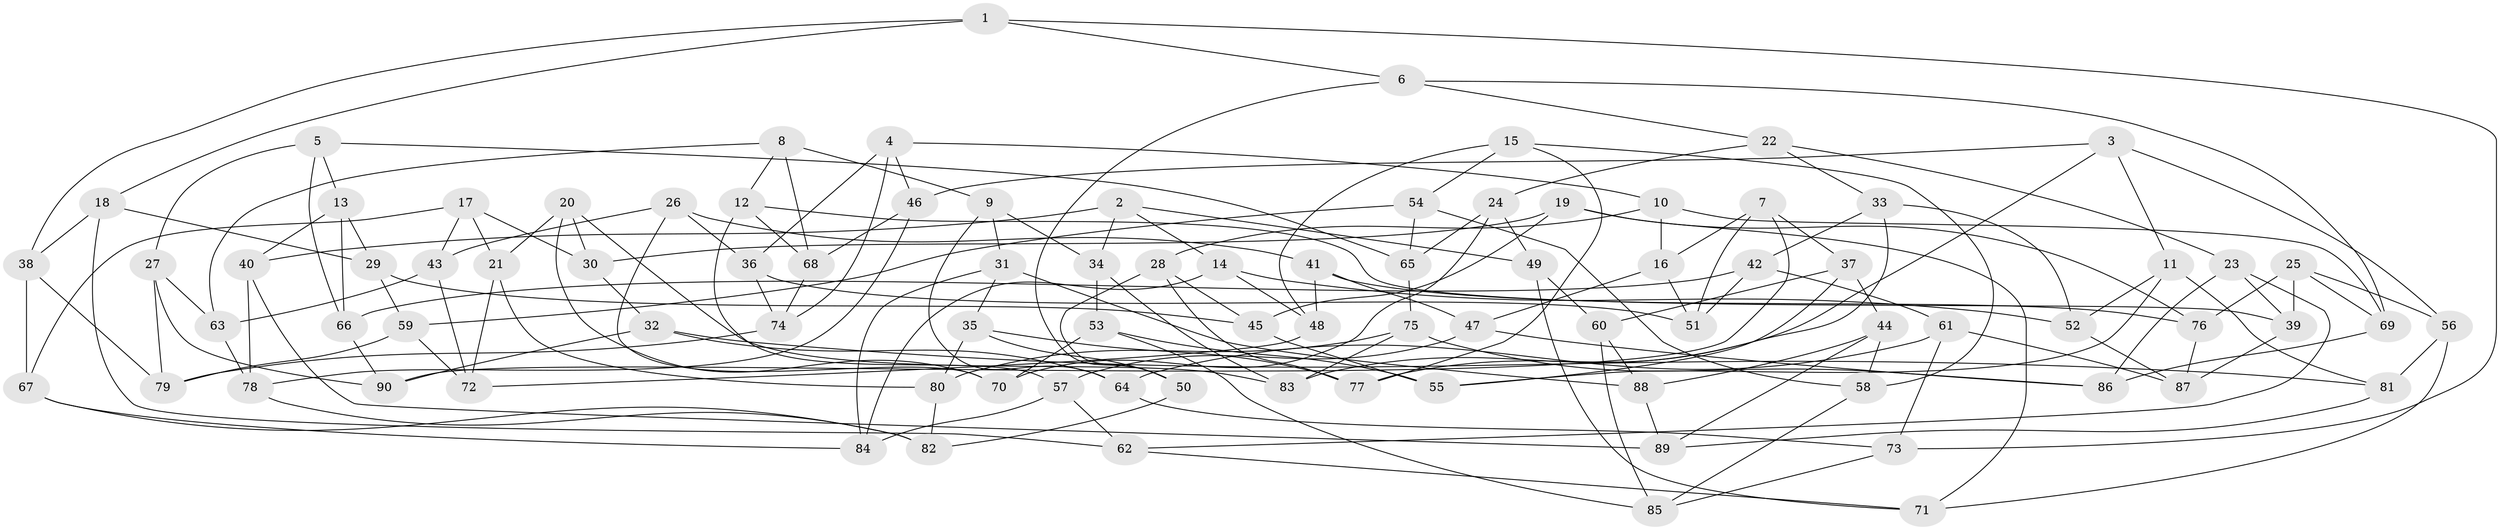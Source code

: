 // coarse degree distribution, {5: 0.2222222222222222, 4: 0.28888888888888886, 6: 0.4222222222222222, 8: 0.022222222222222223, 7: 0.044444444444444446}
// Generated by graph-tools (version 1.1) at 2025/38/03/04/25 23:38:19]
// undirected, 90 vertices, 180 edges
graph export_dot {
  node [color=gray90,style=filled];
  1;
  2;
  3;
  4;
  5;
  6;
  7;
  8;
  9;
  10;
  11;
  12;
  13;
  14;
  15;
  16;
  17;
  18;
  19;
  20;
  21;
  22;
  23;
  24;
  25;
  26;
  27;
  28;
  29;
  30;
  31;
  32;
  33;
  34;
  35;
  36;
  37;
  38;
  39;
  40;
  41;
  42;
  43;
  44;
  45;
  46;
  47;
  48;
  49;
  50;
  51;
  52;
  53;
  54;
  55;
  56;
  57;
  58;
  59;
  60;
  61;
  62;
  63;
  64;
  65;
  66;
  67;
  68;
  69;
  70;
  71;
  72;
  73;
  74;
  75;
  76;
  77;
  78;
  79;
  80;
  81;
  82;
  83;
  84;
  85;
  86;
  87;
  88;
  89;
  90;
  1 -- 73;
  1 -- 18;
  1 -- 38;
  1 -- 6;
  2 -- 49;
  2 -- 40;
  2 -- 34;
  2 -- 14;
  3 -- 83;
  3 -- 11;
  3 -- 56;
  3 -- 46;
  4 -- 46;
  4 -- 10;
  4 -- 36;
  4 -- 74;
  5 -- 66;
  5 -- 13;
  5 -- 65;
  5 -- 27;
  6 -- 69;
  6 -- 22;
  6 -- 50;
  7 -- 90;
  7 -- 37;
  7 -- 16;
  7 -- 51;
  8 -- 9;
  8 -- 63;
  8 -- 12;
  8 -- 68;
  9 -- 31;
  9 -- 34;
  9 -- 64;
  10 -- 69;
  10 -- 28;
  10 -- 16;
  11 -- 55;
  11 -- 81;
  11 -- 52;
  12 -- 57;
  12 -- 39;
  12 -- 68;
  13 -- 66;
  13 -- 29;
  13 -- 40;
  14 -- 84;
  14 -- 52;
  14 -- 48;
  15 -- 54;
  15 -- 58;
  15 -- 48;
  15 -- 77;
  16 -- 47;
  16 -- 51;
  17 -- 30;
  17 -- 21;
  17 -- 43;
  17 -- 67;
  18 -- 29;
  18 -- 62;
  18 -- 38;
  19 -- 71;
  19 -- 45;
  19 -- 76;
  19 -- 30;
  20 -- 21;
  20 -- 83;
  20 -- 30;
  20 -- 70;
  21 -- 80;
  21 -- 72;
  22 -- 33;
  22 -- 23;
  22 -- 24;
  23 -- 62;
  23 -- 86;
  23 -- 39;
  24 -- 49;
  24 -- 65;
  24 -- 70;
  25 -- 39;
  25 -- 76;
  25 -- 69;
  25 -- 56;
  26 -- 36;
  26 -- 70;
  26 -- 41;
  26 -- 43;
  27 -- 63;
  27 -- 90;
  27 -- 79;
  28 -- 77;
  28 -- 45;
  28 -- 50;
  29 -- 45;
  29 -- 59;
  30 -- 32;
  31 -- 35;
  31 -- 88;
  31 -- 84;
  32 -- 90;
  32 -- 64;
  32 -- 81;
  33 -- 52;
  33 -- 42;
  33 -- 77;
  34 -- 83;
  34 -- 53;
  35 -- 50;
  35 -- 80;
  35 -- 77;
  36 -- 74;
  36 -- 51;
  37 -- 60;
  37 -- 44;
  37 -- 55;
  38 -- 67;
  38 -- 79;
  39 -- 87;
  40 -- 89;
  40 -- 78;
  41 -- 47;
  41 -- 48;
  41 -- 76;
  42 -- 66;
  42 -- 61;
  42 -- 51;
  43 -- 63;
  43 -- 72;
  44 -- 88;
  44 -- 58;
  44 -- 89;
  45 -- 55;
  46 -- 78;
  46 -- 68;
  47 -- 86;
  47 -- 57;
  48 -- 72;
  49 -- 71;
  49 -- 60;
  50 -- 82;
  52 -- 87;
  53 -- 70;
  53 -- 55;
  53 -- 85;
  54 -- 58;
  54 -- 59;
  54 -- 65;
  56 -- 81;
  56 -- 71;
  57 -- 84;
  57 -- 62;
  58 -- 85;
  59 -- 72;
  59 -- 79;
  60 -- 88;
  60 -- 85;
  61 -- 64;
  61 -- 73;
  61 -- 87;
  62 -- 71;
  63 -- 78;
  64 -- 73;
  65 -- 75;
  66 -- 90;
  67 -- 82;
  67 -- 84;
  68 -- 74;
  69 -- 86;
  73 -- 85;
  74 -- 79;
  75 -- 83;
  75 -- 86;
  75 -- 80;
  76 -- 87;
  78 -- 82;
  80 -- 82;
  81 -- 89;
  88 -- 89;
}
